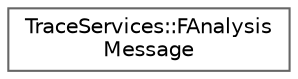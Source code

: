digraph "Graphical Class Hierarchy"
{
 // INTERACTIVE_SVG=YES
 // LATEX_PDF_SIZE
  bgcolor="transparent";
  edge [fontname=Helvetica,fontsize=10,labelfontname=Helvetica,labelfontsize=10];
  node [fontname=Helvetica,fontsize=10,shape=box,height=0.2,width=0.4];
  rankdir="LR";
  Node0 [id="Node000000",label="TraceServices::FAnalysis\lMessage",height=0.2,width=0.4,color="grey40", fillcolor="white", style="filled",URL="$d9/d2b/structTraceServices_1_1FAnalysisMessage.html",tooltip=" "];
}
